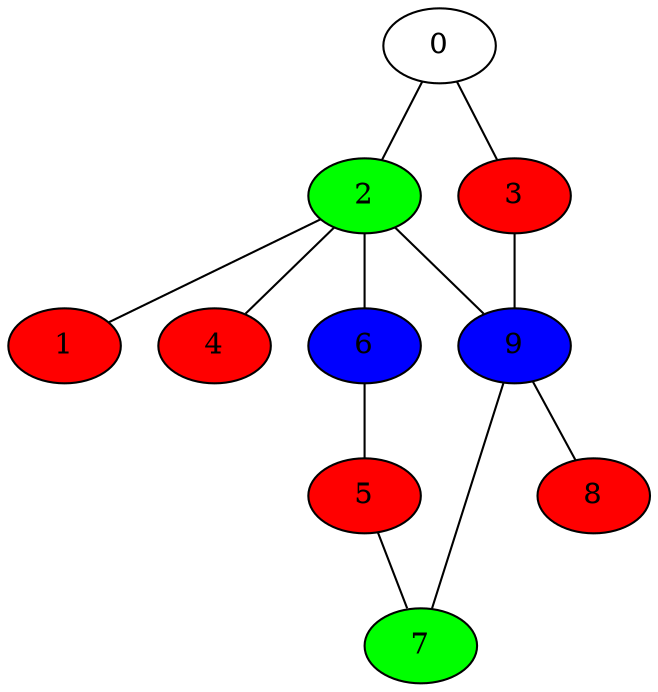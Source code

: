 graph dothi{
1 [fillcolor=red, style=filled];
2 [fillcolor=green, style=filled];
3 [fillcolor=red, style=filled];
4 [fillcolor=red, style=filled];
5 [fillcolor=red, style=filled];
6 [fillcolor=blue, style=filled];
7 [fillcolor=green, style=filled];
8 [fillcolor=red, style=filled];
9 [fillcolor=blue, style=filled];
0 -- 2;
0 -- 3;
2 -- 4;
2 -- 6;
2 -- 9;
2 -- 1;
6 -- 5;
9 -- 7;
9 -- 8;
3 -- 9;
5 -- 7;
}
